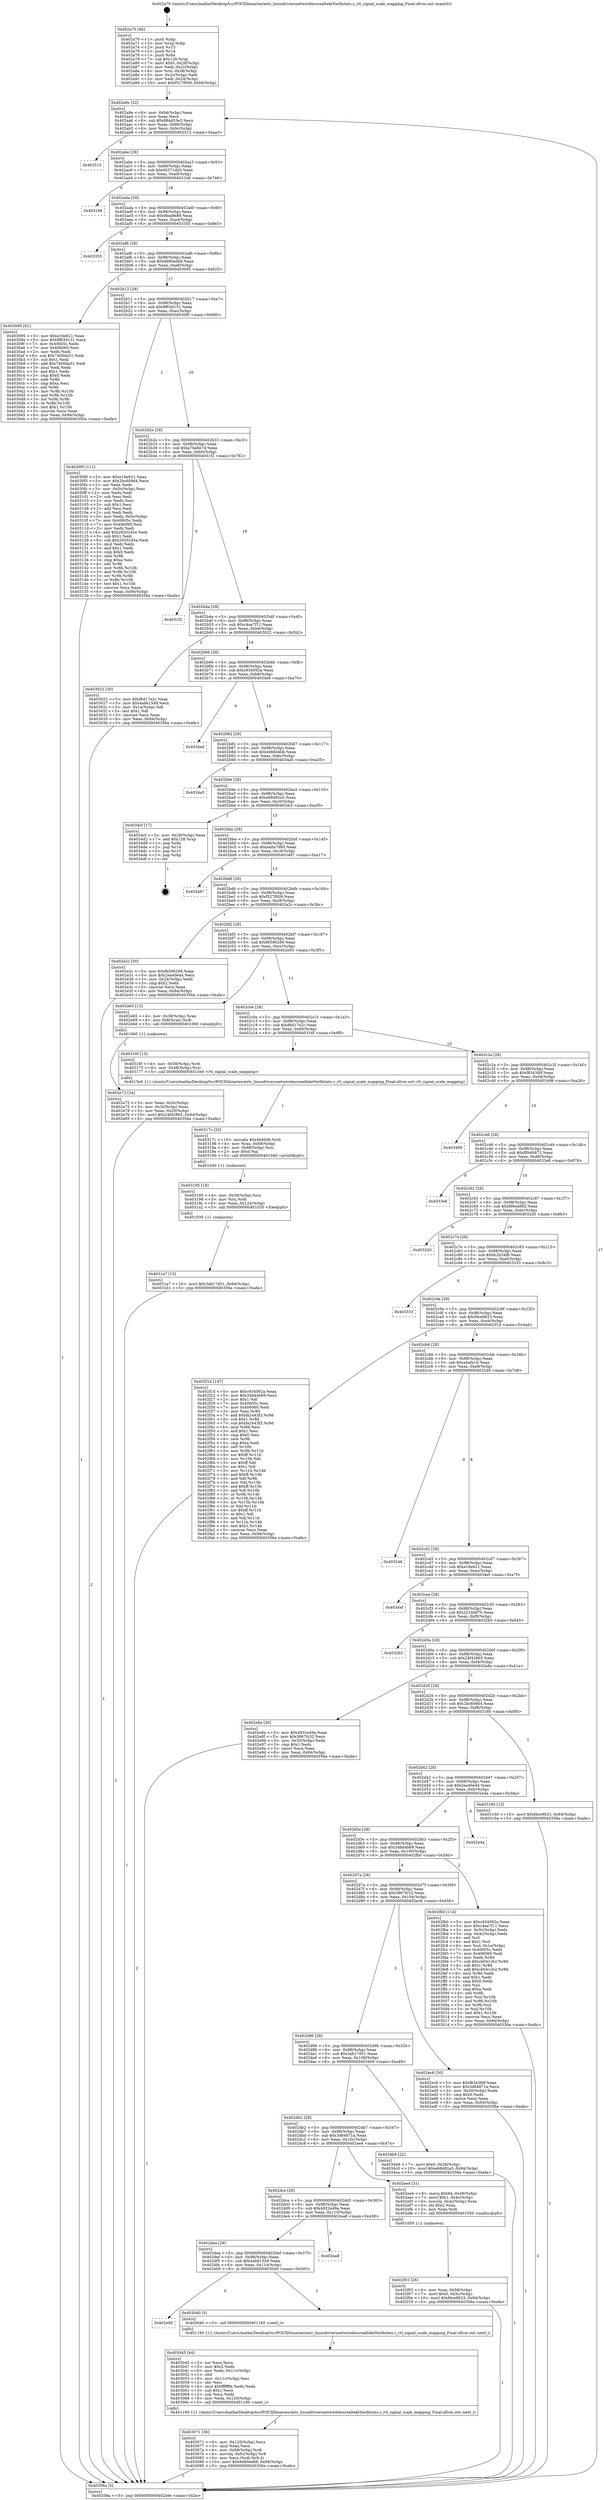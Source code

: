 digraph "0x402a70" {
  label = "0x402a70 (/mnt/c/Users/mathe/Desktop/tcc/POCII/binaries/extr_linuxdriversnetwirelessrealtekrtlwifistats.c_rtl_signal_scale_mapping_Final-ollvm.out::main(0))"
  labelloc = "t"
  node[shape=record]

  Entry [label="",width=0.3,height=0.3,shape=circle,fillcolor=black,style=filled]
  "0x402a9e" [label="{
     0x402a9e [32]\l
     | [instrs]\l
     &nbsp;&nbsp;0x402a9e \<+6\>: mov -0x94(%rbp),%eax\l
     &nbsp;&nbsp;0x402aa4 \<+2\>: mov %eax,%ecx\l
     &nbsp;&nbsp;0x402aa6 \<+6\>: sub $0x884d53e3,%ecx\l
     &nbsp;&nbsp;0x402aac \<+6\>: mov %eax,-0x98(%rbp)\l
     &nbsp;&nbsp;0x402ab2 \<+6\>: mov %ecx,-0x9c(%rbp)\l
     &nbsp;&nbsp;0x402ab8 \<+6\>: je 0000000000403513 \<main+0xaa3\>\l
  }"]
  "0x403513" [label="{
     0x403513\l
  }", style=dashed]
  "0x402abe" [label="{
     0x402abe [28]\l
     | [instrs]\l
     &nbsp;&nbsp;0x402abe \<+5\>: jmp 0000000000402ac3 \<main+0x53\>\l
     &nbsp;&nbsp;0x402ac3 \<+6\>: mov -0x98(%rbp),%eax\l
     &nbsp;&nbsp;0x402ac9 \<+5\>: sub $0x95371dd3,%eax\l
     &nbsp;&nbsp;0x402ace \<+6\>: mov %eax,-0xa0(%rbp)\l
     &nbsp;&nbsp;0x402ad4 \<+6\>: je 00000000004031b6 \<main+0x746\>\l
  }"]
  Exit [label="",width=0.3,height=0.3,shape=circle,fillcolor=black,style=filled,peripheries=2]
  "0x4031b6" [label="{
     0x4031b6\l
  }", style=dashed]
  "0x402ada" [label="{
     0x402ada [28]\l
     | [instrs]\l
     &nbsp;&nbsp;0x402ada \<+5\>: jmp 0000000000402adf \<main+0x6f\>\l
     &nbsp;&nbsp;0x402adf \<+6\>: mov -0x98(%rbp),%eax\l
     &nbsp;&nbsp;0x402ae5 \<+5\>: sub $0x9badfe89,%eax\l
     &nbsp;&nbsp;0x402aea \<+6\>: mov %eax,-0xa4(%rbp)\l
     &nbsp;&nbsp;0x402af0 \<+6\>: je 0000000000403355 \<main+0x8e5\>\l
  }"]
  "0x4031a7" [label="{
     0x4031a7 [15]\l
     | [instrs]\l
     &nbsp;&nbsp;0x4031a7 \<+10\>: movl $0x3ab17d51,-0x94(%rbp)\l
     &nbsp;&nbsp;0x4031b1 \<+5\>: jmp 000000000040356a \<main+0xafa\>\l
  }"]
  "0x403355" [label="{
     0x403355\l
  }", style=dashed]
  "0x402af6" [label="{
     0x402af6 [28]\l
     | [instrs]\l
     &nbsp;&nbsp;0x402af6 \<+5\>: jmp 0000000000402afb \<main+0x8b\>\l
     &nbsp;&nbsp;0x402afb \<+6\>: mov -0x98(%rbp),%eax\l
     &nbsp;&nbsp;0x402b01 \<+5\>: sub $0x9d90ed68,%eax\l
     &nbsp;&nbsp;0x402b06 \<+6\>: mov %eax,-0xa8(%rbp)\l
     &nbsp;&nbsp;0x402b0c \<+6\>: je 0000000000403095 \<main+0x625\>\l
  }"]
  "0x403195" [label="{
     0x403195 [18]\l
     | [instrs]\l
     &nbsp;&nbsp;0x403195 \<+4\>: mov -0x58(%rbp),%rsi\l
     &nbsp;&nbsp;0x403199 \<+3\>: mov %rsi,%rdi\l
     &nbsp;&nbsp;0x40319c \<+6\>: mov %eax,-0x124(%rbp)\l
     &nbsp;&nbsp;0x4031a2 \<+5\>: call 0000000000401030 \<free@plt\>\l
     | [calls]\l
     &nbsp;&nbsp;0x401030 \{1\} (unknown)\l
  }"]
  "0x403095" [label="{
     0x403095 [91]\l
     | [instrs]\l
     &nbsp;&nbsp;0x403095 \<+5\>: mov $0xe16e621,%eax\l
     &nbsp;&nbsp;0x40309a \<+5\>: mov $0x9f63d131,%ecx\l
     &nbsp;&nbsp;0x40309f \<+7\>: mov 0x40605c,%edx\l
     &nbsp;&nbsp;0x4030a6 \<+7\>: mov 0x406060,%esi\l
     &nbsp;&nbsp;0x4030ad \<+2\>: mov %edx,%edi\l
     &nbsp;&nbsp;0x4030af \<+6\>: sub $0x7400da31,%edi\l
     &nbsp;&nbsp;0x4030b5 \<+3\>: sub $0x1,%edi\l
     &nbsp;&nbsp;0x4030b8 \<+6\>: add $0x7400da31,%edi\l
     &nbsp;&nbsp;0x4030be \<+3\>: imul %edi,%edx\l
     &nbsp;&nbsp;0x4030c1 \<+3\>: and $0x1,%edx\l
     &nbsp;&nbsp;0x4030c4 \<+3\>: cmp $0x0,%edx\l
     &nbsp;&nbsp;0x4030c7 \<+4\>: sete %r8b\l
     &nbsp;&nbsp;0x4030cb \<+3\>: cmp $0xa,%esi\l
     &nbsp;&nbsp;0x4030ce \<+4\>: setl %r9b\l
     &nbsp;&nbsp;0x4030d2 \<+3\>: mov %r8b,%r10b\l
     &nbsp;&nbsp;0x4030d5 \<+3\>: and %r9b,%r10b\l
     &nbsp;&nbsp;0x4030d8 \<+3\>: xor %r9b,%r8b\l
     &nbsp;&nbsp;0x4030db \<+3\>: or %r8b,%r10b\l
     &nbsp;&nbsp;0x4030de \<+4\>: test $0x1,%r10b\l
     &nbsp;&nbsp;0x4030e2 \<+3\>: cmovne %ecx,%eax\l
     &nbsp;&nbsp;0x4030e5 \<+6\>: mov %eax,-0x94(%rbp)\l
     &nbsp;&nbsp;0x4030eb \<+5\>: jmp 000000000040356a \<main+0xafa\>\l
  }"]
  "0x402b12" [label="{
     0x402b12 [28]\l
     | [instrs]\l
     &nbsp;&nbsp;0x402b12 \<+5\>: jmp 0000000000402b17 \<main+0xa7\>\l
     &nbsp;&nbsp;0x402b17 \<+6\>: mov -0x98(%rbp),%eax\l
     &nbsp;&nbsp;0x402b1d \<+5\>: sub $0x9f63d131,%eax\l
     &nbsp;&nbsp;0x402b22 \<+6\>: mov %eax,-0xac(%rbp)\l
     &nbsp;&nbsp;0x402b28 \<+6\>: je 00000000004030f0 \<main+0x680\>\l
  }"]
  "0x40317c" [label="{
     0x40317c [25]\l
     | [instrs]\l
     &nbsp;&nbsp;0x40317c \<+10\>: movabs $0x4040d6,%rdi\l
     &nbsp;&nbsp;0x403186 \<+4\>: mov %rax,-0x68(%rbp)\l
     &nbsp;&nbsp;0x40318a \<+4\>: mov -0x68(%rbp),%rsi\l
     &nbsp;&nbsp;0x40318e \<+2\>: mov $0x0,%al\l
     &nbsp;&nbsp;0x403190 \<+5\>: call 0000000000401040 \<printf@plt\>\l
     | [calls]\l
     &nbsp;&nbsp;0x401040 \{1\} (unknown)\l
  }"]
  "0x4030f0" [label="{
     0x4030f0 [112]\l
     | [instrs]\l
     &nbsp;&nbsp;0x4030f0 \<+5\>: mov $0xe16e621,%eax\l
     &nbsp;&nbsp;0x4030f5 \<+5\>: mov $0x2bc609d4,%ecx\l
     &nbsp;&nbsp;0x4030fa \<+2\>: xor %edx,%edx\l
     &nbsp;&nbsp;0x4030fc \<+3\>: mov -0x5c(%rbp),%esi\l
     &nbsp;&nbsp;0x4030ff \<+2\>: mov %edx,%edi\l
     &nbsp;&nbsp;0x403101 \<+2\>: sub %esi,%edi\l
     &nbsp;&nbsp;0x403103 \<+2\>: mov %edx,%esi\l
     &nbsp;&nbsp;0x403105 \<+3\>: sub $0x1,%esi\l
     &nbsp;&nbsp;0x403108 \<+2\>: add %esi,%edi\l
     &nbsp;&nbsp;0x40310a \<+2\>: sub %edi,%edx\l
     &nbsp;&nbsp;0x40310c \<+3\>: mov %edx,-0x5c(%rbp)\l
     &nbsp;&nbsp;0x40310f \<+7\>: mov 0x40605c,%edx\l
     &nbsp;&nbsp;0x403116 \<+7\>: mov 0x406060,%esi\l
     &nbsp;&nbsp;0x40311d \<+2\>: mov %edx,%edi\l
     &nbsp;&nbsp;0x40311f \<+6\>: add $0x2920245e,%edi\l
     &nbsp;&nbsp;0x403125 \<+3\>: sub $0x1,%edi\l
     &nbsp;&nbsp;0x403128 \<+6\>: sub $0x2920245e,%edi\l
     &nbsp;&nbsp;0x40312e \<+3\>: imul %edi,%edx\l
     &nbsp;&nbsp;0x403131 \<+3\>: and $0x1,%edx\l
     &nbsp;&nbsp;0x403134 \<+3\>: cmp $0x0,%edx\l
     &nbsp;&nbsp;0x403137 \<+4\>: sete %r8b\l
     &nbsp;&nbsp;0x40313b \<+3\>: cmp $0xa,%esi\l
     &nbsp;&nbsp;0x40313e \<+4\>: setl %r9b\l
     &nbsp;&nbsp;0x403142 \<+3\>: mov %r8b,%r10b\l
     &nbsp;&nbsp;0x403145 \<+3\>: and %r9b,%r10b\l
     &nbsp;&nbsp;0x403148 \<+3\>: xor %r9b,%r8b\l
     &nbsp;&nbsp;0x40314b \<+3\>: or %r8b,%r10b\l
     &nbsp;&nbsp;0x40314e \<+4\>: test $0x1,%r10b\l
     &nbsp;&nbsp;0x403152 \<+3\>: cmovne %ecx,%eax\l
     &nbsp;&nbsp;0x403155 \<+6\>: mov %eax,-0x94(%rbp)\l
     &nbsp;&nbsp;0x40315b \<+5\>: jmp 000000000040356a \<main+0xafa\>\l
  }"]
  "0x402b2e" [label="{
     0x402b2e [28]\l
     | [instrs]\l
     &nbsp;&nbsp;0x402b2e \<+5\>: jmp 0000000000402b33 \<main+0xc3\>\l
     &nbsp;&nbsp;0x402b33 \<+6\>: mov -0x98(%rbp),%eax\l
     &nbsp;&nbsp;0x402b39 \<+5\>: sub $0xa7be8e7d,%eax\l
     &nbsp;&nbsp;0x402b3e \<+6\>: mov %eax,-0xb0(%rbp)\l
     &nbsp;&nbsp;0x402b44 \<+6\>: je 00000000004031f2 \<main+0x782\>\l
  }"]
  "0x403071" [label="{
     0x403071 [36]\l
     | [instrs]\l
     &nbsp;&nbsp;0x403071 \<+6\>: mov -0x120(%rbp),%ecx\l
     &nbsp;&nbsp;0x403077 \<+3\>: imul %eax,%ecx\l
     &nbsp;&nbsp;0x40307a \<+4\>: mov -0x58(%rbp),%rdi\l
     &nbsp;&nbsp;0x40307e \<+4\>: movslq -0x5c(%rbp),%r8\l
     &nbsp;&nbsp;0x403082 \<+4\>: mov %ecx,(%rdi,%r8,4)\l
     &nbsp;&nbsp;0x403086 \<+10\>: movl $0x9d90ed68,-0x94(%rbp)\l
     &nbsp;&nbsp;0x403090 \<+5\>: jmp 000000000040356a \<main+0xafa\>\l
  }"]
  "0x4031f2" [label="{
     0x4031f2\l
  }", style=dashed]
  "0x402b4a" [label="{
     0x402b4a [28]\l
     | [instrs]\l
     &nbsp;&nbsp;0x402b4a \<+5\>: jmp 0000000000402b4f \<main+0xdf\>\l
     &nbsp;&nbsp;0x402b4f \<+6\>: mov -0x98(%rbp),%eax\l
     &nbsp;&nbsp;0x402b55 \<+5\>: sub $0xc4aa7f11,%eax\l
     &nbsp;&nbsp;0x402b5a \<+6\>: mov %eax,-0xb4(%rbp)\l
     &nbsp;&nbsp;0x402b60 \<+6\>: je 0000000000403022 \<main+0x5b2\>\l
  }"]
  "0x403045" [label="{
     0x403045 [44]\l
     | [instrs]\l
     &nbsp;&nbsp;0x403045 \<+2\>: xor %ecx,%ecx\l
     &nbsp;&nbsp;0x403047 \<+5\>: mov $0x2,%edx\l
     &nbsp;&nbsp;0x40304c \<+6\>: mov %edx,-0x11c(%rbp)\l
     &nbsp;&nbsp;0x403052 \<+1\>: cltd\l
     &nbsp;&nbsp;0x403053 \<+6\>: mov -0x11c(%rbp),%esi\l
     &nbsp;&nbsp;0x403059 \<+2\>: idiv %esi\l
     &nbsp;&nbsp;0x40305b \<+6\>: imul $0xfffffffe,%edx,%edx\l
     &nbsp;&nbsp;0x403061 \<+3\>: sub $0x1,%ecx\l
     &nbsp;&nbsp;0x403064 \<+2\>: sub %ecx,%edx\l
     &nbsp;&nbsp;0x403066 \<+6\>: mov %edx,-0x120(%rbp)\l
     &nbsp;&nbsp;0x40306c \<+5\>: call 0000000000401160 \<next_i\>\l
     | [calls]\l
     &nbsp;&nbsp;0x401160 \{1\} (/mnt/c/Users/mathe/Desktop/tcc/POCII/binaries/extr_linuxdriversnetwirelessrealtekrtlwifistats.c_rtl_signal_scale_mapping_Final-ollvm.out::next_i)\l
  }"]
  "0x403022" [label="{
     0x403022 [30]\l
     | [instrs]\l
     &nbsp;&nbsp;0x403022 \<+5\>: mov $0xf6d17e2c,%eax\l
     &nbsp;&nbsp;0x403027 \<+5\>: mov $0x4ab61549,%ecx\l
     &nbsp;&nbsp;0x40302c \<+3\>: mov -0x1a(%rbp),%dl\l
     &nbsp;&nbsp;0x40302f \<+3\>: test $0x1,%dl\l
     &nbsp;&nbsp;0x403032 \<+3\>: cmovne %ecx,%eax\l
     &nbsp;&nbsp;0x403035 \<+6\>: mov %eax,-0x94(%rbp)\l
     &nbsp;&nbsp;0x40303b \<+5\>: jmp 000000000040356a \<main+0xafa\>\l
  }"]
  "0x402b66" [label="{
     0x402b66 [28]\l
     | [instrs]\l
     &nbsp;&nbsp;0x402b66 \<+5\>: jmp 0000000000402b6b \<main+0xfb\>\l
     &nbsp;&nbsp;0x402b6b \<+6\>: mov -0x98(%rbp),%eax\l
     &nbsp;&nbsp;0x402b71 \<+5\>: sub $0xc934092a,%eax\l
     &nbsp;&nbsp;0x402b76 \<+6\>: mov %eax,-0xb8(%rbp)\l
     &nbsp;&nbsp;0x402b7c \<+6\>: je 00000000004034e0 \<main+0xa70\>\l
  }"]
  "0x402e06" [label="{
     0x402e06\l
  }", style=dashed]
  "0x4034e0" [label="{
     0x4034e0\l
  }", style=dashed]
  "0x402b82" [label="{
     0x402b82 [28]\l
     | [instrs]\l
     &nbsp;&nbsp;0x402b82 \<+5\>: jmp 0000000000402b87 \<main+0x117\>\l
     &nbsp;&nbsp;0x402b87 \<+6\>: mov -0x98(%rbp),%eax\l
     &nbsp;&nbsp;0x402b8d \<+5\>: sub $0xd466e4bb,%eax\l
     &nbsp;&nbsp;0x402b92 \<+6\>: mov %eax,-0xbc(%rbp)\l
     &nbsp;&nbsp;0x402b98 \<+6\>: je 00000000004034a5 \<main+0xa35\>\l
  }"]
  "0x403040" [label="{
     0x403040 [5]\l
     | [instrs]\l
     &nbsp;&nbsp;0x403040 \<+5\>: call 0000000000401160 \<next_i\>\l
     | [calls]\l
     &nbsp;&nbsp;0x401160 \{1\} (/mnt/c/Users/mathe/Desktop/tcc/POCII/binaries/extr_linuxdriversnetwirelessrealtekrtlwifistats.c_rtl_signal_scale_mapping_Final-ollvm.out::next_i)\l
  }"]
  "0x4034a5" [label="{
     0x4034a5\l
  }", style=dashed]
  "0x402b9e" [label="{
     0x402b9e [28]\l
     | [instrs]\l
     &nbsp;&nbsp;0x402b9e \<+5\>: jmp 0000000000402ba3 \<main+0x133\>\l
     &nbsp;&nbsp;0x402ba3 \<+6\>: mov -0x98(%rbp),%eax\l
     &nbsp;&nbsp;0x402ba9 \<+5\>: sub $0xe68492a5,%eax\l
     &nbsp;&nbsp;0x402bae \<+6\>: mov %eax,-0xc0(%rbp)\l
     &nbsp;&nbsp;0x402bb4 \<+6\>: je 00000000004034cf \<main+0xa5f\>\l
  }"]
  "0x402dea" [label="{
     0x402dea [28]\l
     | [instrs]\l
     &nbsp;&nbsp;0x402dea \<+5\>: jmp 0000000000402def \<main+0x37f\>\l
     &nbsp;&nbsp;0x402def \<+6\>: mov -0x98(%rbp),%eax\l
     &nbsp;&nbsp;0x402df5 \<+5\>: sub $0x4ab61549,%eax\l
     &nbsp;&nbsp;0x402dfa \<+6\>: mov %eax,-0x114(%rbp)\l
     &nbsp;&nbsp;0x402e00 \<+6\>: je 0000000000403040 \<main+0x5d0\>\l
  }"]
  "0x4034cf" [label="{
     0x4034cf [17]\l
     | [instrs]\l
     &nbsp;&nbsp;0x4034cf \<+3\>: mov -0x28(%rbp),%eax\l
     &nbsp;&nbsp;0x4034d2 \<+7\>: add $0x128,%rsp\l
     &nbsp;&nbsp;0x4034d9 \<+1\>: pop %rbx\l
     &nbsp;&nbsp;0x4034da \<+2\>: pop %r14\l
     &nbsp;&nbsp;0x4034dc \<+2\>: pop %r15\l
     &nbsp;&nbsp;0x4034de \<+1\>: pop %rbp\l
     &nbsp;&nbsp;0x4034df \<+1\>: ret\l
  }"]
  "0x402bba" [label="{
     0x402bba [28]\l
     | [instrs]\l
     &nbsp;&nbsp;0x402bba \<+5\>: jmp 0000000000402bbf \<main+0x14f\>\l
     &nbsp;&nbsp;0x402bbf \<+6\>: mov -0x98(%rbp),%eax\l
     &nbsp;&nbsp;0x402bc5 \<+5\>: sub $0xea0a7d80,%eax\l
     &nbsp;&nbsp;0x402bca \<+6\>: mov %eax,-0xc4(%rbp)\l
     &nbsp;&nbsp;0x402bd0 \<+6\>: je 0000000000403487 \<main+0xa17\>\l
  }"]
  "0x402ea8" [label="{
     0x402ea8\l
  }", style=dashed]
  "0x403487" [label="{
     0x403487\l
  }", style=dashed]
  "0x402bd6" [label="{
     0x402bd6 [28]\l
     | [instrs]\l
     &nbsp;&nbsp;0x402bd6 \<+5\>: jmp 0000000000402bdb \<main+0x16b\>\l
     &nbsp;&nbsp;0x402bdb \<+6\>: mov -0x98(%rbp),%eax\l
     &nbsp;&nbsp;0x402be1 \<+5\>: sub $0xf527f009,%eax\l
     &nbsp;&nbsp;0x402be6 \<+6\>: mov %eax,-0xc8(%rbp)\l
     &nbsp;&nbsp;0x402bec \<+6\>: je 0000000000402e2c \<main+0x3bc\>\l
  }"]
  "0x402f03" [label="{
     0x402f03 [26]\l
     | [instrs]\l
     &nbsp;&nbsp;0x402f03 \<+4\>: mov %rax,-0x58(%rbp)\l
     &nbsp;&nbsp;0x402f07 \<+7\>: movl $0x0,-0x5c(%rbp)\l
     &nbsp;&nbsp;0x402f0e \<+10\>: movl $0xfdce9623,-0x94(%rbp)\l
     &nbsp;&nbsp;0x402f18 \<+5\>: jmp 000000000040356a \<main+0xafa\>\l
  }"]
  "0x402e2c" [label="{
     0x402e2c [30]\l
     | [instrs]\l
     &nbsp;&nbsp;0x402e2c \<+5\>: mov $0xf6506298,%eax\l
     &nbsp;&nbsp;0x402e31 \<+5\>: mov $0x2ea40e44,%ecx\l
     &nbsp;&nbsp;0x402e36 \<+3\>: mov -0x24(%rbp),%edx\l
     &nbsp;&nbsp;0x402e39 \<+3\>: cmp $0x2,%edx\l
     &nbsp;&nbsp;0x402e3c \<+3\>: cmovne %ecx,%eax\l
     &nbsp;&nbsp;0x402e3f \<+6\>: mov %eax,-0x94(%rbp)\l
     &nbsp;&nbsp;0x402e45 \<+5\>: jmp 000000000040356a \<main+0xafa\>\l
  }"]
  "0x402bf2" [label="{
     0x402bf2 [28]\l
     | [instrs]\l
     &nbsp;&nbsp;0x402bf2 \<+5\>: jmp 0000000000402bf7 \<main+0x187\>\l
     &nbsp;&nbsp;0x402bf7 \<+6\>: mov -0x98(%rbp),%eax\l
     &nbsp;&nbsp;0x402bfd \<+5\>: sub $0xf6506298,%eax\l
     &nbsp;&nbsp;0x402c02 \<+6\>: mov %eax,-0xcc(%rbp)\l
     &nbsp;&nbsp;0x402c08 \<+6\>: je 0000000000402e65 \<main+0x3f5\>\l
  }"]
  "0x40356a" [label="{
     0x40356a [5]\l
     | [instrs]\l
     &nbsp;&nbsp;0x40356a \<+5\>: jmp 0000000000402a9e \<main+0x2e\>\l
  }"]
  "0x402a70" [label="{
     0x402a70 [46]\l
     | [instrs]\l
     &nbsp;&nbsp;0x402a70 \<+1\>: push %rbp\l
     &nbsp;&nbsp;0x402a71 \<+3\>: mov %rsp,%rbp\l
     &nbsp;&nbsp;0x402a74 \<+2\>: push %r15\l
     &nbsp;&nbsp;0x402a76 \<+2\>: push %r14\l
     &nbsp;&nbsp;0x402a78 \<+1\>: push %rbx\l
     &nbsp;&nbsp;0x402a79 \<+7\>: sub $0x128,%rsp\l
     &nbsp;&nbsp;0x402a80 \<+7\>: movl $0x0,-0x28(%rbp)\l
     &nbsp;&nbsp;0x402a87 \<+3\>: mov %edi,-0x2c(%rbp)\l
     &nbsp;&nbsp;0x402a8a \<+4\>: mov %rsi,-0x38(%rbp)\l
     &nbsp;&nbsp;0x402a8e \<+3\>: mov -0x2c(%rbp),%edi\l
     &nbsp;&nbsp;0x402a91 \<+3\>: mov %edi,-0x24(%rbp)\l
     &nbsp;&nbsp;0x402a94 \<+10\>: movl $0xf527f009,-0x94(%rbp)\l
  }"]
  "0x402dce" [label="{
     0x402dce [28]\l
     | [instrs]\l
     &nbsp;&nbsp;0x402dce \<+5\>: jmp 0000000000402dd3 \<main+0x363\>\l
     &nbsp;&nbsp;0x402dd3 \<+6\>: mov -0x98(%rbp),%eax\l
     &nbsp;&nbsp;0x402dd9 \<+5\>: sub $0x4932e49a,%eax\l
     &nbsp;&nbsp;0x402dde \<+6\>: mov %eax,-0x110(%rbp)\l
     &nbsp;&nbsp;0x402de4 \<+6\>: je 0000000000402ea8 \<main+0x438\>\l
  }"]
  "0x402e65" [label="{
     0x402e65 [13]\l
     | [instrs]\l
     &nbsp;&nbsp;0x402e65 \<+4\>: mov -0x38(%rbp),%rax\l
     &nbsp;&nbsp;0x402e69 \<+4\>: mov 0x8(%rax),%rdi\l
     &nbsp;&nbsp;0x402e6d \<+5\>: call 0000000000401060 \<atoi@plt\>\l
     | [calls]\l
     &nbsp;&nbsp;0x401060 \{1\} (unknown)\l
  }"]
  "0x402c0e" [label="{
     0x402c0e [28]\l
     | [instrs]\l
     &nbsp;&nbsp;0x402c0e \<+5\>: jmp 0000000000402c13 \<main+0x1a3\>\l
     &nbsp;&nbsp;0x402c13 \<+6\>: mov -0x98(%rbp),%eax\l
     &nbsp;&nbsp;0x402c19 \<+5\>: sub $0xf6d17e2c,%eax\l
     &nbsp;&nbsp;0x402c1e \<+6\>: mov %eax,-0xd0(%rbp)\l
     &nbsp;&nbsp;0x402c24 \<+6\>: je 000000000040316f \<main+0x6ff\>\l
  }"]
  "0x402e72" [label="{
     0x402e72 [24]\l
     | [instrs]\l
     &nbsp;&nbsp;0x402e72 \<+3\>: mov %eax,-0x3c(%rbp)\l
     &nbsp;&nbsp;0x402e75 \<+3\>: mov -0x3c(%rbp),%eax\l
     &nbsp;&nbsp;0x402e78 \<+3\>: mov %eax,-0x20(%rbp)\l
     &nbsp;&nbsp;0x402e7b \<+10\>: movl $0x24f42865,-0x94(%rbp)\l
     &nbsp;&nbsp;0x402e85 \<+5\>: jmp 000000000040356a \<main+0xafa\>\l
  }"]
  "0x402ee4" [label="{
     0x402ee4 [31]\l
     | [instrs]\l
     &nbsp;&nbsp;0x402ee4 \<+8\>: movq $0x64,-0x48(%rbp)\l
     &nbsp;&nbsp;0x402eec \<+7\>: movl $0x1,-0x4c(%rbp)\l
     &nbsp;&nbsp;0x402ef3 \<+4\>: movslq -0x4c(%rbp),%rax\l
     &nbsp;&nbsp;0x402ef7 \<+4\>: shl $0x2,%rax\l
     &nbsp;&nbsp;0x402efb \<+3\>: mov %rax,%rdi\l
     &nbsp;&nbsp;0x402efe \<+5\>: call 0000000000401050 \<malloc@plt\>\l
     | [calls]\l
     &nbsp;&nbsp;0x401050 \{1\} (unknown)\l
  }"]
  "0x40316f" [label="{
     0x40316f [13]\l
     | [instrs]\l
     &nbsp;&nbsp;0x40316f \<+4\>: mov -0x58(%rbp),%rdi\l
     &nbsp;&nbsp;0x403173 \<+4\>: mov -0x48(%rbp),%rsi\l
     &nbsp;&nbsp;0x403177 \<+5\>: call 00000000004015e0 \<rtl_signal_scale_mapping\>\l
     | [calls]\l
     &nbsp;&nbsp;0x4015e0 \{1\} (/mnt/c/Users/mathe/Desktop/tcc/POCII/binaries/extr_linuxdriversnetwirelessrealtekrtlwifistats.c_rtl_signal_scale_mapping_Final-ollvm.out::rtl_signal_scale_mapping)\l
  }"]
  "0x402c2a" [label="{
     0x402c2a [28]\l
     | [instrs]\l
     &nbsp;&nbsp;0x402c2a \<+5\>: jmp 0000000000402c2f \<main+0x1bf\>\l
     &nbsp;&nbsp;0x402c2f \<+6\>: mov -0x98(%rbp),%eax\l
     &nbsp;&nbsp;0x402c35 \<+5\>: sub $0xf8343fdf,%eax\l
     &nbsp;&nbsp;0x402c3a \<+6\>: mov %eax,-0xd4(%rbp)\l
     &nbsp;&nbsp;0x402c40 \<+6\>: je 0000000000403496 \<main+0xa26\>\l
  }"]
  "0x402db2" [label="{
     0x402db2 [28]\l
     | [instrs]\l
     &nbsp;&nbsp;0x402db2 \<+5\>: jmp 0000000000402db7 \<main+0x347\>\l
     &nbsp;&nbsp;0x402db7 \<+6\>: mov -0x98(%rbp),%eax\l
     &nbsp;&nbsp;0x402dbd \<+5\>: sub $0x3d64871a,%eax\l
     &nbsp;&nbsp;0x402dc2 \<+6\>: mov %eax,-0x10c(%rbp)\l
     &nbsp;&nbsp;0x402dc8 \<+6\>: je 0000000000402ee4 \<main+0x474\>\l
  }"]
  "0x403496" [label="{
     0x403496\l
  }", style=dashed]
  "0x402c46" [label="{
     0x402c46 [28]\l
     | [instrs]\l
     &nbsp;&nbsp;0x402c46 \<+5\>: jmp 0000000000402c4b \<main+0x1db\>\l
     &nbsp;&nbsp;0x402c4b \<+6\>: mov -0x98(%rbp),%eax\l
     &nbsp;&nbsp;0x402c51 \<+5\>: sub $0xf8b40872,%eax\l
     &nbsp;&nbsp;0x402c56 \<+6\>: mov %eax,-0xd8(%rbp)\l
     &nbsp;&nbsp;0x402c5c \<+6\>: je 00000000004033e8 \<main+0x978\>\l
  }"]
  "0x4034b9" [label="{
     0x4034b9 [22]\l
     | [instrs]\l
     &nbsp;&nbsp;0x4034b9 \<+7\>: movl $0x0,-0x28(%rbp)\l
     &nbsp;&nbsp;0x4034c0 \<+10\>: movl $0xe68492a5,-0x94(%rbp)\l
     &nbsp;&nbsp;0x4034ca \<+5\>: jmp 000000000040356a \<main+0xafa\>\l
  }"]
  "0x4033e8" [label="{
     0x4033e8\l
  }", style=dashed]
  "0x402c62" [label="{
     0x402c62 [28]\l
     | [instrs]\l
     &nbsp;&nbsp;0x402c62 \<+5\>: jmp 0000000000402c67 \<main+0x1f7\>\l
     &nbsp;&nbsp;0x402c67 \<+6\>: mov -0x98(%rbp),%eax\l
     &nbsp;&nbsp;0x402c6d \<+5\>: sub $0xf96edd92,%eax\l
     &nbsp;&nbsp;0x402c72 \<+6\>: mov %eax,-0xdc(%rbp)\l
     &nbsp;&nbsp;0x402c78 \<+6\>: je 00000000004032d3 \<main+0x863\>\l
  }"]
  "0x402d96" [label="{
     0x402d96 [28]\l
     | [instrs]\l
     &nbsp;&nbsp;0x402d96 \<+5\>: jmp 0000000000402d9b \<main+0x32b\>\l
     &nbsp;&nbsp;0x402d9b \<+6\>: mov -0x98(%rbp),%eax\l
     &nbsp;&nbsp;0x402da1 \<+5\>: sub $0x3ab17d51,%eax\l
     &nbsp;&nbsp;0x402da6 \<+6\>: mov %eax,-0x108(%rbp)\l
     &nbsp;&nbsp;0x402dac \<+6\>: je 00000000004034b9 \<main+0xa49\>\l
  }"]
  "0x4032d3" [label="{
     0x4032d3\l
  }", style=dashed]
  "0x402c7e" [label="{
     0x402c7e [28]\l
     | [instrs]\l
     &nbsp;&nbsp;0x402c7e \<+5\>: jmp 0000000000402c83 \<main+0x213\>\l
     &nbsp;&nbsp;0x402c83 \<+6\>: mov -0x98(%rbp),%eax\l
     &nbsp;&nbsp;0x402c89 \<+5\>: sub $0xfc2b34f6,%eax\l
     &nbsp;&nbsp;0x402c8e \<+6\>: mov %eax,-0xe0(%rbp)\l
     &nbsp;&nbsp;0x402c94 \<+6\>: je 0000000000403333 \<main+0x8c3\>\l
  }"]
  "0x402ec6" [label="{
     0x402ec6 [30]\l
     | [instrs]\l
     &nbsp;&nbsp;0x402ec6 \<+5\>: mov $0xf8343fdf,%eax\l
     &nbsp;&nbsp;0x402ecb \<+5\>: mov $0x3d64871a,%ecx\l
     &nbsp;&nbsp;0x402ed0 \<+3\>: mov -0x20(%rbp),%edx\l
     &nbsp;&nbsp;0x402ed3 \<+3\>: cmp $0x0,%edx\l
     &nbsp;&nbsp;0x402ed6 \<+3\>: cmove %ecx,%eax\l
     &nbsp;&nbsp;0x402ed9 \<+6\>: mov %eax,-0x94(%rbp)\l
     &nbsp;&nbsp;0x402edf \<+5\>: jmp 000000000040356a \<main+0xafa\>\l
  }"]
  "0x403333" [label="{
     0x403333\l
  }", style=dashed]
  "0x402c9a" [label="{
     0x402c9a [28]\l
     | [instrs]\l
     &nbsp;&nbsp;0x402c9a \<+5\>: jmp 0000000000402c9f \<main+0x22f\>\l
     &nbsp;&nbsp;0x402c9f \<+6\>: mov -0x98(%rbp),%eax\l
     &nbsp;&nbsp;0x402ca5 \<+5\>: sub $0xfdce9623,%eax\l
     &nbsp;&nbsp;0x402caa \<+6\>: mov %eax,-0xe4(%rbp)\l
     &nbsp;&nbsp;0x402cb0 \<+6\>: je 0000000000402f1d \<main+0x4ad\>\l
  }"]
  "0x402d7a" [label="{
     0x402d7a [28]\l
     | [instrs]\l
     &nbsp;&nbsp;0x402d7a \<+5\>: jmp 0000000000402d7f \<main+0x30f\>\l
     &nbsp;&nbsp;0x402d7f \<+6\>: mov -0x98(%rbp),%eax\l
     &nbsp;&nbsp;0x402d85 \<+5\>: sub $0x3867fc32,%eax\l
     &nbsp;&nbsp;0x402d8a \<+6\>: mov %eax,-0x104(%rbp)\l
     &nbsp;&nbsp;0x402d90 \<+6\>: je 0000000000402ec6 \<main+0x456\>\l
  }"]
  "0x402f1d" [label="{
     0x402f1d [147]\l
     | [instrs]\l
     &nbsp;&nbsp;0x402f1d \<+5\>: mov $0xc934092a,%eax\l
     &nbsp;&nbsp;0x402f22 \<+5\>: mov $0x34bd4b69,%ecx\l
     &nbsp;&nbsp;0x402f27 \<+2\>: mov $0x1,%dl\l
     &nbsp;&nbsp;0x402f29 \<+7\>: mov 0x40605c,%esi\l
     &nbsp;&nbsp;0x402f30 \<+7\>: mov 0x406060,%edi\l
     &nbsp;&nbsp;0x402f37 \<+3\>: mov %esi,%r8d\l
     &nbsp;&nbsp;0x402f3a \<+7\>: add $0xfa2443f3,%r8d\l
     &nbsp;&nbsp;0x402f41 \<+4\>: sub $0x1,%r8d\l
     &nbsp;&nbsp;0x402f45 \<+7\>: sub $0xfa2443f3,%r8d\l
     &nbsp;&nbsp;0x402f4c \<+4\>: imul %r8d,%esi\l
     &nbsp;&nbsp;0x402f50 \<+3\>: and $0x1,%esi\l
     &nbsp;&nbsp;0x402f53 \<+3\>: cmp $0x0,%esi\l
     &nbsp;&nbsp;0x402f56 \<+4\>: sete %r9b\l
     &nbsp;&nbsp;0x402f5a \<+3\>: cmp $0xa,%edi\l
     &nbsp;&nbsp;0x402f5d \<+4\>: setl %r10b\l
     &nbsp;&nbsp;0x402f61 \<+3\>: mov %r9b,%r11b\l
     &nbsp;&nbsp;0x402f64 \<+4\>: xor $0xff,%r11b\l
     &nbsp;&nbsp;0x402f68 \<+3\>: mov %r10b,%bl\l
     &nbsp;&nbsp;0x402f6b \<+3\>: xor $0xff,%bl\l
     &nbsp;&nbsp;0x402f6e \<+3\>: xor $0x1,%dl\l
     &nbsp;&nbsp;0x402f71 \<+3\>: mov %r11b,%r14b\l
     &nbsp;&nbsp;0x402f74 \<+4\>: and $0xff,%r14b\l
     &nbsp;&nbsp;0x402f78 \<+3\>: and %dl,%r9b\l
     &nbsp;&nbsp;0x402f7b \<+3\>: mov %bl,%r15b\l
     &nbsp;&nbsp;0x402f7e \<+4\>: and $0xff,%r15b\l
     &nbsp;&nbsp;0x402f82 \<+3\>: and %dl,%r10b\l
     &nbsp;&nbsp;0x402f85 \<+3\>: or %r9b,%r14b\l
     &nbsp;&nbsp;0x402f88 \<+3\>: or %r10b,%r15b\l
     &nbsp;&nbsp;0x402f8b \<+3\>: xor %r15b,%r14b\l
     &nbsp;&nbsp;0x402f8e \<+3\>: or %bl,%r11b\l
     &nbsp;&nbsp;0x402f91 \<+4\>: xor $0xff,%r11b\l
     &nbsp;&nbsp;0x402f95 \<+3\>: or $0x1,%dl\l
     &nbsp;&nbsp;0x402f98 \<+3\>: and %dl,%r11b\l
     &nbsp;&nbsp;0x402f9b \<+3\>: or %r11b,%r14b\l
     &nbsp;&nbsp;0x402f9e \<+4\>: test $0x1,%r14b\l
     &nbsp;&nbsp;0x402fa2 \<+3\>: cmovne %ecx,%eax\l
     &nbsp;&nbsp;0x402fa5 \<+6\>: mov %eax,-0x94(%rbp)\l
     &nbsp;&nbsp;0x402fab \<+5\>: jmp 000000000040356a \<main+0xafa\>\l
  }"]
  "0x402cb6" [label="{
     0x402cb6 [28]\l
     | [instrs]\l
     &nbsp;&nbsp;0x402cb6 \<+5\>: jmp 0000000000402cbb \<main+0x24b\>\l
     &nbsp;&nbsp;0x402cbb \<+6\>: mov -0x98(%rbp),%eax\l
     &nbsp;&nbsp;0x402cc1 \<+5\>: sub $0xa4afa16,%eax\l
     &nbsp;&nbsp;0x402cc6 \<+6\>: mov %eax,-0xe8(%rbp)\l
     &nbsp;&nbsp;0x402ccc \<+6\>: je 0000000000403248 \<main+0x7d8\>\l
  }"]
  "0x402fb0" [label="{
     0x402fb0 [114]\l
     | [instrs]\l
     &nbsp;&nbsp;0x402fb0 \<+5\>: mov $0xc934092a,%eax\l
     &nbsp;&nbsp;0x402fb5 \<+5\>: mov $0xc4aa7f11,%ecx\l
     &nbsp;&nbsp;0x402fba \<+3\>: mov -0x5c(%rbp),%edx\l
     &nbsp;&nbsp;0x402fbd \<+3\>: cmp -0x4c(%rbp),%edx\l
     &nbsp;&nbsp;0x402fc0 \<+4\>: setl %sil\l
     &nbsp;&nbsp;0x402fc4 \<+4\>: and $0x1,%sil\l
     &nbsp;&nbsp;0x402fc8 \<+4\>: mov %sil,-0x1a(%rbp)\l
     &nbsp;&nbsp;0x402fcc \<+7\>: mov 0x40605c,%edx\l
     &nbsp;&nbsp;0x402fd3 \<+7\>: mov 0x406060,%edi\l
     &nbsp;&nbsp;0x402fda \<+3\>: mov %edx,%r8d\l
     &nbsp;&nbsp;0x402fdd \<+7\>: sub $0xcb041cb2,%r8d\l
     &nbsp;&nbsp;0x402fe4 \<+4\>: sub $0x1,%r8d\l
     &nbsp;&nbsp;0x402fe8 \<+7\>: add $0xcb041cb2,%r8d\l
     &nbsp;&nbsp;0x402fef \<+4\>: imul %r8d,%edx\l
     &nbsp;&nbsp;0x402ff3 \<+3\>: and $0x1,%edx\l
     &nbsp;&nbsp;0x402ff6 \<+3\>: cmp $0x0,%edx\l
     &nbsp;&nbsp;0x402ff9 \<+4\>: sete %sil\l
     &nbsp;&nbsp;0x402ffd \<+3\>: cmp $0xa,%edi\l
     &nbsp;&nbsp;0x403000 \<+4\>: setl %r9b\l
     &nbsp;&nbsp;0x403004 \<+3\>: mov %sil,%r10b\l
     &nbsp;&nbsp;0x403007 \<+3\>: and %r9b,%r10b\l
     &nbsp;&nbsp;0x40300a \<+3\>: xor %r9b,%sil\l
     &nbsp;&nbsp;0x40300d \<+3\>: or %sil,%r10b\l
     &nbsp;&nbsp;0x403010 \<+4\>: test $0x1,%r10b\l
     &nbsp;&nbsp;0x403014 \<+3\>: cmovne %ecx,%eax\l
     &nbsp;&nbsp;0x403017 \<+6\>: mov %eax,-0x94(%rbp)\l
     &nbsp;&nbsp;0x40301d \<+5\>: jmp 000000000040356a \<main+0xafa\>\l
  }"]
  "0x403248" [label="{
     0x403248\l
  }", style=dashed]
  "0x402cd2" [label="{
     0x402cd2 [28]\l
     | [instrs]\l
     &nbsp;&nbsp;0x402cd2 \<+5\>: jmp 0000000000402cd7 \<main+0x267\>\l
     &nbsp;&nbsp;0x402cd7 \<+6\>: mov -0x98(%rbp),%eax\l
     &nbsp;&nbsp;0x402cdd \<+5\>: sub $0xe16e621,%eax\l
     &nbsp;&nbsp;0x402ce2 \<+6\>: mov %eax,-0xec(%rbp)\l
     &nbsp;&nbsp;0x402ce8 \<+6\>: je 00000000004034ef \<main+0xa7f\>\l
  }"]
  "0x402d5e" [label="{
     0x402d5e [28]\l
     | [instrs]\l
     &nbsp;&nbsp;0x402d5e \<+5\>: jmp 0000000000402d63 \<main+0x2f3\>\l
     &nbsp;&nbsp;0x402d63 \<+6\>: mov -0x98(%rbp),%eax\l
     &nbsp;&nbsp;0x402d69 \<+5\>: sub $0x34bd4b69,%eax\l
     &nbsp;&nbsp;0x402d6e \<+6\>: mov %eax,-0x100(%rbp)\l
     &nbsp;&nbsp;0x402d74 \<+6\>: je 0000000000402fb0 \<main+0x540\>\l
  }"]
  "0x4034ef" [label="{
     0x4034ef\l
  }", style=dashed]
  "0x402cee" [label="{
     0x402cee [28]\l
     | [instrs]\l
     &nbsp;&nbsp;0x402cee \<+5\>: jmp 0000000000402cf3 \<main+0x283\>\l
     &nbsp;&nbsp;0x402cf3 \<+6\>: mov -0x98(%rbp),%eax\l
     &nbsp;&nbsp;0x402cf9 \<+5\>: sub $0x22140d70,%eax\l
     &nbsp;&nbsp;0x402cfe \<+6\>: mov %eax,-0xf0(%rbp)\l
     &nbsp;&nbsp;0x402d04 \<+6\>: je 00000000004032b5 \<main+0x845\>\l
  }"]
  "0x402e4a" [label="{
     0x402e4a\l
  }", style=dashed]
  "0x4032b5" [label="{
     0x4032b5\l
  }", style=dashed]
  "0x402d0a" [label="{
     0x402d0a [28]\l
     | [instrs]\l
     &nbsp;&nbsp;0x402d0a \<+5\>: jmp 0000000000402d0f \<main+0x29f\>\l
     &nbsp;&nbsp;0x402d0f \<+6\>: mov -0x98(%rbp),%eax\l
     &nbsp;&nbsp;0x402d15 \<+5\>: sub $0x24f42865,%eax\l
     &nbsp;&nbsp;0x402d1a \<+6\>: mov %eax,-0xf4(%rbp)\l
     &nbsp;&nbsp;0x402d20 \<+6\>: je 0000000000402e8a \<main+0x41a\>\l
  }"]
  "0x402d42" [label="{
     0x402d42 [28]\l
     | [instrs]\l
     &nbsp;&nbsp;0x402d42 \<+5\>: jmp 0000000000402d47 \<main+0x2d7\>\l
     &nbsp;&nbsp;0x402d47 \<+6\>: mov -0x98(%rbp),%eax\l
     &nbsp;&nbsp;0x402d4d \<+5\>: sub $0x2ea40e44,%eax\l
     &nbsp;&nbsp;0x402d52 \<+6\>: mov %eax,-0xfc(%rbp)\l
     &nbsp;&nbsp;0x402d58 \<+6\>: je 0000000000402e4a \<main+0x3da\>\l
  }"]
  "0x402e8a" [label="{
     0x402e8a [30]\l
     | [instrs]\l
     &nbsp;&nbsp;0x402e8a \<+5\>: mov $0x4932e49a,%eax\l
     &nbsp;&nbsp;0x402e8f \<+5\>: mov $0x3867fc32,%ecx\l
     &nbsp;&nbsp;0x402e94 \<+3\>: mov -0x20(%rbp),%edx\l
     &nbsp;&nbsp;0x402e97 \<+3\>: cmp $0x1,%edx\l
     &nbsp;&nbsp;0x402e9a \<+3\>: cmovl %ecx,%eax\l
     &nbsp;&nbsp;0x402e9d \<+6\>: mov %eax,-0x94(%rbp)\l
     &nbsp;&nbsp;0x402ea3 \<+5\>: jmp 000000000040356a \<main+0xafa\>\l
  }"]
  "0x402d26" [label="{
     0x402d26 [28]\l
     | [instrs]\l
     &nbsp;&nbsp;0x402d26 \<+5\>: jmp 0000000000402d2b \<main+0x2bb\>\l
     &nbsp;&nbsp;0x402d2b \<+6\>: mov -0x98(%rbp),%eax\l
     &nbsp;&nbsp;0x402d31 \<+5\>: sub $0x2bc609d4,%eax\l
     &nbsp;&nbsp;0x402d36 \<+6\>: mov %eax,-0xf8(%rbp)\l
     &nbsp;&nbsp;0x402d3c \<+6\>: je 0000000000403160 \<main+0x6f0\>\l
  }"]
  "0x403160" [label="{
     0x403160 [15]\l
     | [instrs]\l
     &nbsp;&nbsp;0x403160 \<+10\>: movl $0xfdce9623,-0x94(%rbp)\l
     &nbsp;&nbsp;0x40316a \<+5\>: jmp 000000000040356a \<main+0xafa\>\l
  }"]
  Entry -> "0x402a70" [label=" 1"]
  "0x402a9e" -> "0x403513" [label=" 0"]
  "0x402a9e" -> "0x402abe" [label=" 18"]
  "0x4034cf" -> Exit [label=" 1"]
  "0x402abe" -> "0x4031b6" [label=" 0"]
  "0x402abe" -> "0x402ada" [label=" 18"]
  "0x4034b9" -> "0x40356a" [label=" 1"]
  "0x402ada" -> "0x403355" [label=" 0"]
  "0x402ada" -> "0x402af6" [label=" 18"]
  "0x4031a7" -> "0x40356a" [label=" 1"]
  "0x402af6" -> "0x403095" [label=" 1"]
  "0x402af6" -> "0x402b12" [label=" 17"]
  "0x403195" -> "0x4031a7" [label=" 1"]
  "0x402b12" -> "0x4030f0" [label=" 1"]
  "0x402b12" -> "0x402b2e" [label=" 16"]
  "0x40317c" -> "0x403195" [label=" 1"]
  "0x402b2e" -> "0x4031f2" [label=" 0"]
  "0x402b2e" -> "0x402b4a" [label=" 16"]
  "0x40316f" -> "0x40317c" [label=" 1"]
  "0x402b4a" -> "0x403022" [label=" 2"]
  "0x402b4a" -> "0x402b66" [label=" 14"]
  "0x403160" -> "0x40356a" [label=" 1"]
  "0x402b66" -> "0x4034e0" [label=" 0"]
  "0x402b66" -> "0x402b82" [label=" 14"]
  "0x4030f0" -> "0x40356a" [label=" 1"]
  "0x402b82" -> "0x4034a5" [label=" 0"]
  "0x402b82" -> "0x402b9e" [label=" 14"]
  "0x403095" -> "0x40356a" [label=" 1"]
  "0x402b9e" -> "0x4034cf" [label=" 1"]
  "0x402b9e" -> "0x402bba" [label=" 13"]
  "0x403045" -> "0x403071" [label=" 1"]
  "0x402bba" -> "0x403487" [label=" 0"]
  "0x402bba" -> "0x402bd6" [label=" 13"]
  "0x403040" -> "0x403045" [label=" 1"]
  "0x402bd6" -> "0x402e2c" [label=" 1"]
  "0x402bd6" -> "0x402bf2" [label=" 12"]
  "0x402e2c" -> "0x40356a" [label=" 1"]
  "0x402a70" -> "0x402a9e" [label=" 1"]
  "0x40356a" -> "0x402a9e" [label=" 17"]
  "0x402dea" -> "0x403040" [label=" 1"]
  "0x402bf2" -> "0x402e65" [label=" 1"]
  "0x402bf2" -> "0x402c0e" [label=" 11"]
  "0x402e65" -> "0x402e72" [label=" 1"]
  "0x402e72" -> "0x40356a" [label=" 1"]
  "0x403071" -> "0x40356a" [label=" 1"]
  "0x402c0e" -> "0x40316f" [label=" 1"]
  "0x402c0e" -> "0x402c2a" [label=" 10"]
  "0x402dce" -> "0x402dea" [label=" 1"]
  "0x402c2a" -> "0x403496" [label=" 0"]
  "0x402c2a" -> "0x402c46" [label=" 10"]
  "0x402dea" -> "0x402e06" [label=" 0"]
  "0x402c46" -> "0x4033e8" [label=" 0"]
  "0x402c46" -> "0x402c62" [label=" 10"]
  "0x403022" -> "0x40356a" [label=" 2"]
  "0x402c62" -> "0x4032d3" [label=" 0"]
  "0x402c62" -> "0x402c7e" [label=" 10"]
  "0x402f1d" -> "0x40356a" [label=" 2"]
  "0x402c7e" -> "0x403333" [label=" 0"]
  "0x402c7e" -> "0x402c9a" [label=" 10"]
  "0x402f03" -> "0x40356a" [label=" 1"]
  "0x402c9a" -> "0x402f1d" [label=" 2"]
  "0x402c9a" -> "0x402cb6" [label=" 8"]
  "0x402db2" -> "0x402dce" [label=" 1"]
  "0x402cb6" -> "0x403248" [label=" 0"]
  "0x402cb6" -> "0x402cd2" [label=" 8"]
  "0x402db2" -> "0x402ee4" [label=" 1"]
  "0x402cd2" -> "0x4034ef" [label=" 0"]
  "0x402cd2" -> "0x402cee" [label=" 8"]
  "0x402d96" -> "0x402db2" [label=" 2"]
  "0x402cee" -> "0x4032b5" [label=" 0"]
  "0x402cee" -> "0x402d0a" [label=" 8"]
  "0x402d96" -> "0x4034b9" [label=" 1"]
  "0x402d0a" -> "0x402e8a" [label=" 1"]
  "0x402d0a" -> "0x402d26" [label=" 7"]
  "0x402e8a" -> "0x40356a" [label=" 1"]
  "0x402ec6" -> "0x40356a" [label=" 1"]
  "0x402d26" -> "0x403160" [label=" 1"]
  "0x402d26" -> "0x402d42" [label=" 6"]
  "0x402fb0" -> "0x40356a" [label=" 2"]
  "0x402d42" -> "0x402e4a" [label=" 0"]
  "0x402d42" -> "0x402d5e" [label=" 6"]
  "0x402dce" -> "0x402ea8" [label=" 0"]
  "0x402d5e" -> "0x402fb0" [label=" 2"]
  "0x402d5e" -> "0x402d7a" [label=" 4"]
  "0x402ee4" -> "0x402f03" [label=" 1"]
  "0x402d7a" -> "0x402ec6" [label=" 1"]
  "0x402d7a" -> "0x402d96" [label=" 3"]
}
